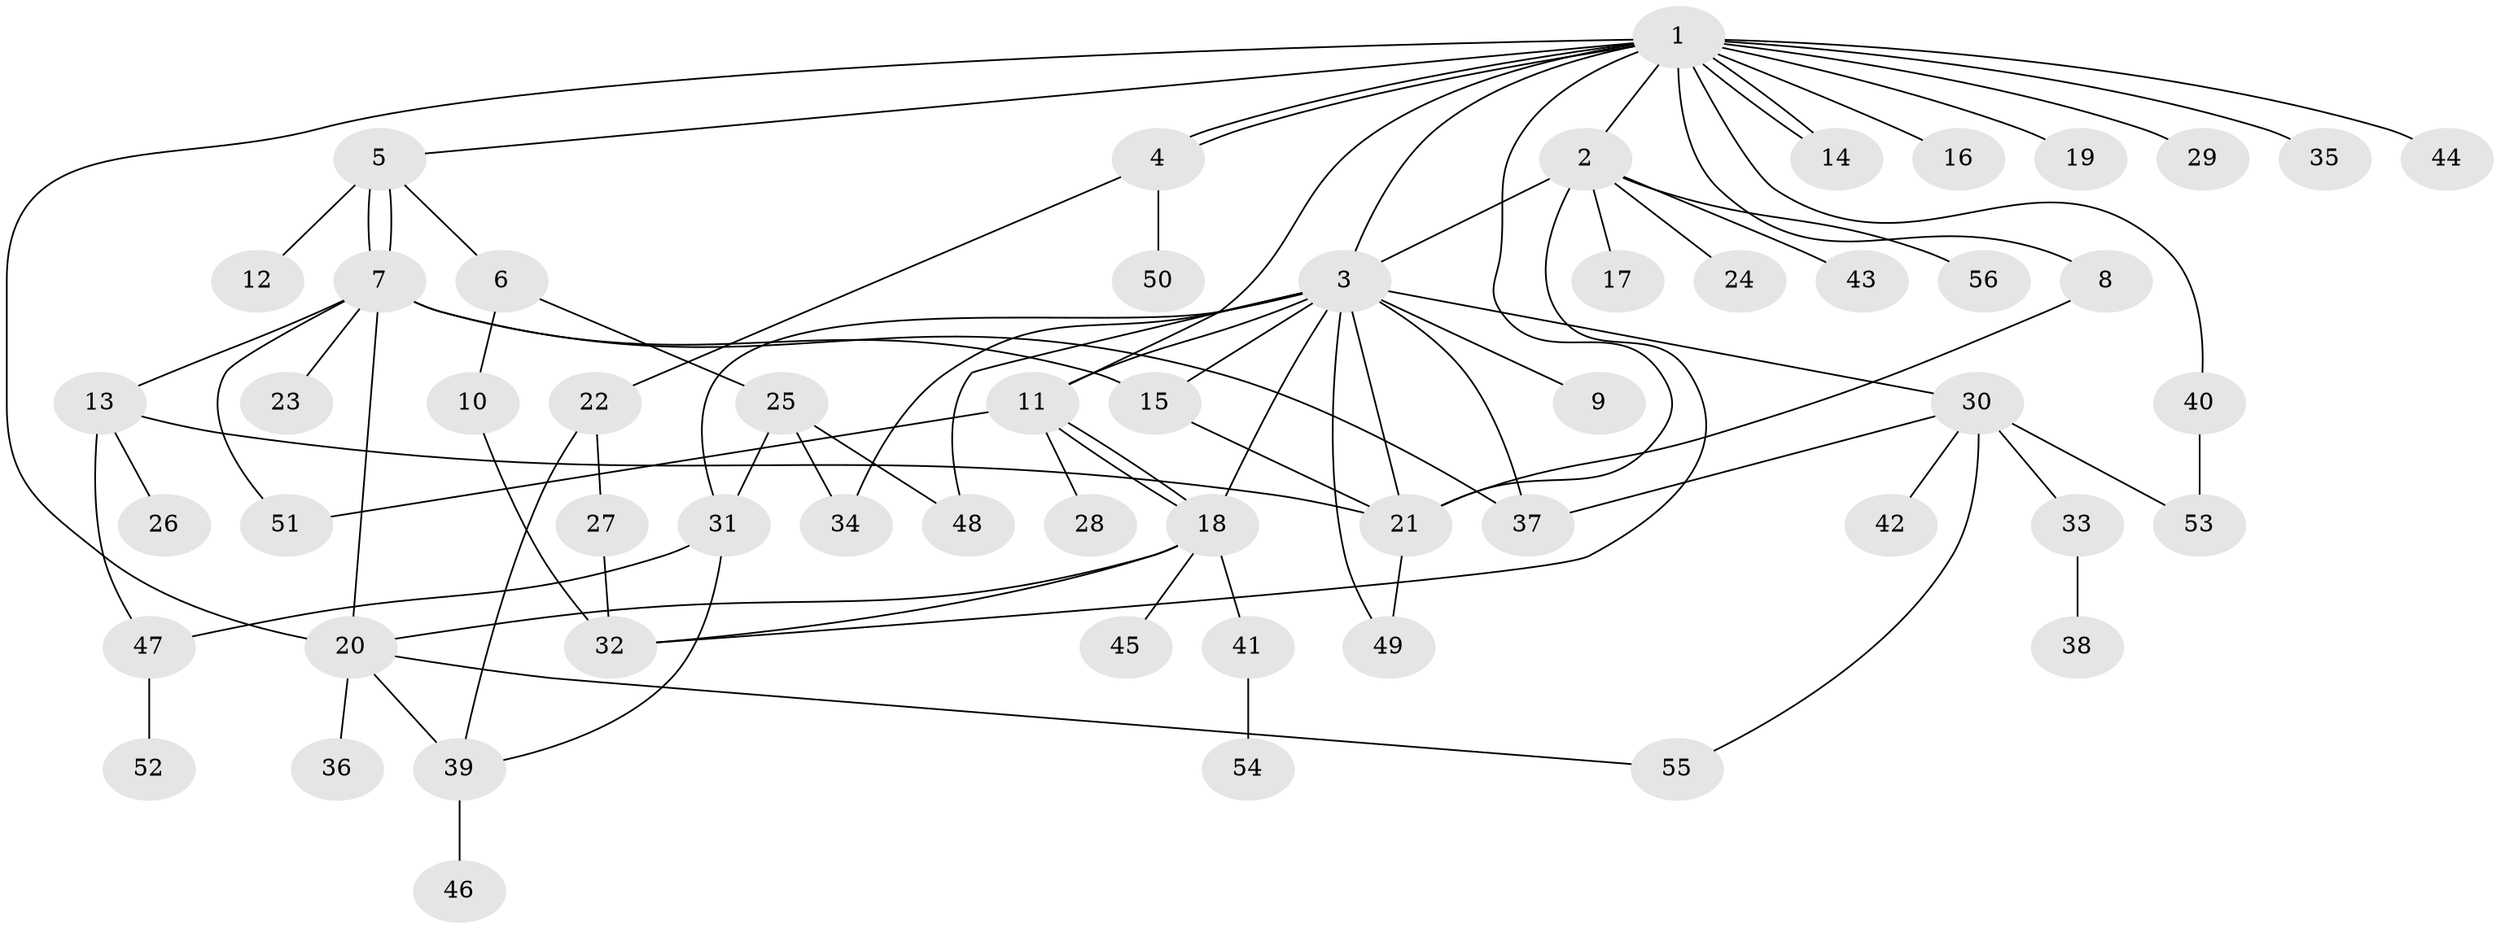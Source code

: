 // Generated by graph-tools (version 1.1) at 2025/01/03/09/25 03:01:44]
// undirected, 56 vertices, 84 edges
graph export_dot {
graph [start="1"]
  node [color=gray90,style=filled];
  1;
  2;
  3;
  4;
  5;
  6;
  7;
  8;
  9;
  10;
  11;
  12;
  13;
  14;
  15;
  16;
  17;
  18;
  19;
  20;
  21;
  22;
  23;
  24;
  25;
  26;
  27;
  28;
  29;
  30;
  31;
  32;
  33;
  34;
  35;
  36;
  37;
  38;
  39;
  40;
  41;
  42;
  43;
  44;
  45;
  46;
  47;
  48;
  49;
  50;
  51;
  52;
  53;
  54;
  55;
  56;
  1 -- 2;
  1 -- 3;
  1 -- 4;
  1 -- 4;
  1 -- 5;
  1 -- 8;
  1 -- 11;
  1 -- 14;
  1 -- 14;
  1 -- 16;
  1 -- 19;
  1 -- 20;
  1 -- 21;
  1 -- 29;
  1 -- 35;
  1 -- 40;
  1 -- 44;
  2 -- 3;
  2 -- 17;
  2 -- 24;
  2 -- 32;
  2 -- 43;
  2 -- 56;
  3 -- 9;
  3 -- 11;
  3 -- 15;
  3 -- 18;
  3 -- 21;
  3 -- 30;
  3 -- 31;
  3 -- 34;
  3 -- 37;
  3 -- 48;
  3 -- 49;
  4 -- 22;
  4 -- 50;
  5 -- 6;
  5 -- 7;
  5 -- 7;
  5 -- 12;
  6 -- 10;
  6 -- 25;
  7 -- 13;
  7 -- 15;
  7 -- 20;
  7 -- 23;
  7 -- 37;
  7 -- 51;
  8 -- 21;
  10 -- 32;
  11 -- 18;
  11 -- 18;
  11 -- 28;
  11 -- 51;
  13 -- 21;
  13 -- 26;
  13 -- 47;
  15 -- 21;
  18 -- 20;
  18 -- 32;
  18 -- 41;
  18 -- 45;
  20 -- 36;
  20 -- 39;
  20 -- 55;
  21 -- 49;
  22 -- 27;
  22 -- 39;
  25 -- 31;
  25 -- 34;
  25 -- 48;
  27 -- 32;
  30 -- 33;
  30 -- 37;
  30 -- 42;
  30 -- 53;
  30 -- 55;
  31 -- 39;
  31 -- 47;
  33 -- 38;
  39 -- 46;
  40 -- 53;
  41 -- 54;
  47 -- 52;
}
